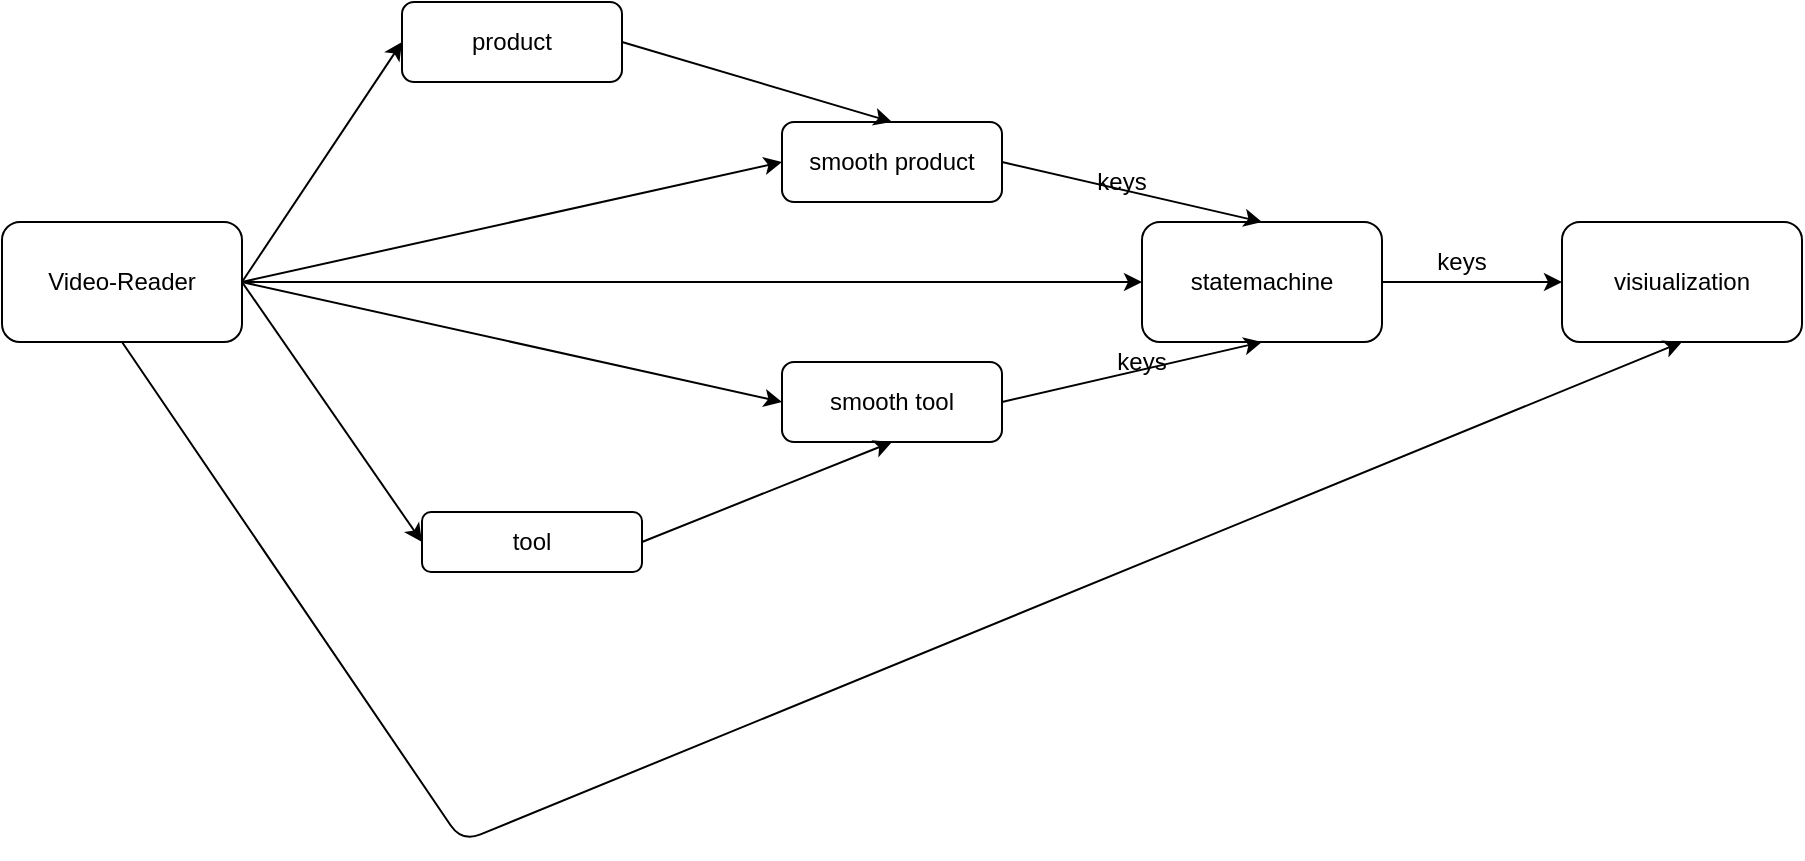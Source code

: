 <mxfile version="15.0.5" type="github">
  <diagram id="xtscK9WjyERpF1I-goba" name="Page-1">
    <mxGraphModel dx="1550" dy="832" grid="1" gridSize="10" guides="1" tooltips="1" connect="1" arrows="1" fold="1" page="1" pageScale="1" pageWidth="850" pageHeight="1100" math="0" shadow="0">
      <root>
        <mxCell id="0" />
        <mxCell id="1" parent="0" />
        <mxCell id="v2zS57Dw2yZGO_oqt7FS-2" value="Video-Reader" style="rounded=1;whiteSpace=wrap;html=1;" vertex="1" parent="1">
          <mxGeometry x="40" y="390" width="120" height="60" as="geometry" />
        </mxCell>
        <mxCell id="v2zS57Dw2yZGO_oqt7FS-3" value="" style="endArrow=classic;html=1;exitX=1;exitY=0.5;exitDx=0;exitDy=0;entryX=0;entryY=0.5;entryDx=0;entryDy=0;" edge="1" parent="1" source="v2zS57Dw2yZGO_oqt7FS-2" target="v2zS57Dw2yZGO_oqt7FS-4">
          <mxGeometry width="50" height="50" relative="1" as="geometry">
            <mxPoint x="80" y="450" as="sourcePoint" />
            <mxPoint x="280" y="370" as="targetPoint" />
          </mxGeometry>
        </mxCell>
        <mxCell id="v2zS57Dw2yZGO_oqt7FS-4" value="product" style="rounded=1;whiteSpace=wrap;html=1;" vertex="1" parent="1">
          <mxGeometry x="240" y="280" width="110" height="40" as="geometry" />
        </mxCell>
        <mxCell id="v2zS57Dw2yZGO_oqt7FS-5" value="" style="endArrow=classic;html=1;exitX=1;exitY=0.5;exitDx=0;exitDy=0;entryX=0;entryY=0.5;entryDx=0;entryDy=0;" edge="1" parent="1" source="v2zS57Dw2yZGO_oqt7FS-2" target="v2zS57Dw2yZGO_oqt7FS-6">
          <mxGeometry width="50" height="50" relative="1" as="geometry">
            <mxPoint x="80" y="450" as="sourcePoint" />
            <mxPoint x="240" y="420" as="targetPoint" />
          </mxGeometry>
        </mxCell>
        <mxCell id="v2zS57Dw2yZGO_oqt7FS-6" value="tool" style="rounded=1;whiteSpace=wrap;html=1;" vertex="1" parent="1">
          <mxGeometry x="250" y="535" width="110" height="30" as="geometry" />
        </mxCell>
        <mxCell id="v2zS57Dw2yZGO_oqt7FS-8" value="" style="endArrow=classic;html=1;exitX=1;exitY=0.5;exitDx=0;exitDy=0;entryX=0;entryY=0.5;entryDx=0;entryDy=0;" edge="1" parent="1" source="v2zS57Dw2yZGO_oqt7FS-2" target="v2zS57Dw2yZGO_oqt7FS-9">
          <mxGeometry width="50" height="50" relative="1" as="geometry">
            <mxPoint x="80" y="450" as="sourcePoint" />
            <mxPoint x="230" y="520" as="targetPoint" />
          </mxGeometry>
        </mxCell>
        <mxCell id="v2zS57Dw2yZGO_oqt7FS-9" value="smooth product" style="rounded=1;whiteSpace=wrap;html=1;" vertex="1" parent="1">
          <mxGeometry x="430" y="340" width="110" height="40" as="geometry" />
        </mxCell>
        <mxCell id="v2zS57Dw2yZGO_oqt7FS-10" value="" style="endArrow=classic;html=1;exitX=1;exitY=0.5;exitDx=0;exitDy=0;entryX=0.5;entryY=0;entryDx=0;entryDy=0;" edge="1" parent="1" source="v2zS57Dw2yZGO_oqt7FS-4" target="v2zS57Dw2yZGO_oqt7FS-9">
          <mxGeometry width="50" height="50" relative="1" as="geometry">
            <mxPoint x="80" y="450" as="sourcePoint" />
            <mxPoint x="130" y="400" as="targetPoint" />
          </mxGeometry>
        </mxCell>
        <mxCell id="v2zS57Dw2yZGO_oqt7FS-11" value="smooth tool" style="rounded=1;whiteSpace=wrap;html=1;" vertex="1" parent="1">
          <mxGeometry x="430" y="460" width="110" height="40" as="geometry" />
        </mxCell>
        <mxCell id="v2zS57Dw2yZGO_oqt7FS-12" value="" style="endArrow=classic;html=1;exitX=1;exitY=0.5;exitDx=0;exitDy=0;entryX=0.5;entryY=1;entryDx=0;entryDy=0;" edge="1" parent="1" source="v2zS57Dw2yZGO_oqt7FS-6" target="v2zS57Dw2yZGO_oqt7FS-11">
          <mxGeometry width="50" height="50" relative="1" as="geometry">
            <mxPoint x="80" y="450" as="sourcePoint" />
            <mxPoint x="130" y="400" as="targetPoint" />
          </mxGeometry>
        </mxCell>
        <mxCell id="v2zS57Dw2yZGO_oqt7FS-13" value="" style="endArrow=classic;html=1;exitX=1;exitY=0.5;exitDx=0;exitDy=0;entryX=0;entryY=0.5;entryDx=0;entryDy=0;" edge="1" parent="1" source="v2zS57Dw2yZGO_oqt7FS-2" target="v2zS57Dw2yZGO_oqt7FS-11">
          <mxGeometry width="50" height="50" relative="1" as="geometry">
            <mxPoint x="80" y="450" as="sourcePoint" />
            <mxPoint x="130" y="400" as="targetPoint" />
          </mxGeometry>
        </mxCell>
        <mxCell id="v2zS57Dw2yZGO_oqt7FS-14" value="statemachine" style="rounded=1;whiteSpace=wrap;html=1;" vertex="1" parent="1">
          <mxGeometry x="610" y="390" width="120" height="60" as="geometry" />
        </mxCell>
        <mxCell id="v2zS57Dw2yZGO_oqt7FS-15" value="" style="endArrow=classic;html=1;entryX=0;entryY=0.5;entryDx=0;entryDy=0;" edge="1" parent="1" target="v2zS57Dw2yZGO_oqt7FS-14">
          <mxGeometry width="50" height="50" relative="1" as="geometry">
            <mxPoint x="160" y="420" as="sourcePoint" />
            <mxPoint x="130" y="400" as="targetPoint" />
          </mxGeometry>
        </mxCell>
        <mxCell id="v2zS57Dw2yZGO_oqt7FS-16" value="" style="endArrow=classic;html=1;entryX=0.5;entryY=0;entryDx=0;entryDy=0;" edge="1" parent="1" target="v2zS57Dw2yZGO_oqt7FS-14">
          <mxGeometry width="50" height="50" relative="1" as="geometry">
            <mxPoint x="540" y="360" as="sourcePoint" />
            <mxPoint x="130" y="400" as="targetPoint" />
          </mxGeometry>
        </mxCell>
        <mxCell id="v2zS57Dw2yZGO_oqt7FS-17" value="" style="endArrow=classic;html=1;exitX=1;exitY=0.5;exitDx=0;exitDy=0;entryX=0.5;entryY=1;entryDx=0;entryDy=0;" edge="1" parent="1" source="v2zS57Dw2yZGO_oqt7FS-11" target="v2zS57Dw2yZGO_oqt7FS-14">
          <mxGeometry width="50" height="50" relative="1" as="geometry">
            <mxPoint x="80" y="450" as="sourcePoint" />
            <mxPoint x="130" y="400" as="targetPoint" />
          </mxGeometry>
        </mxCell>
        <mxCell id="v2zS57Dw2yZGO_oqt7FS-18" value="visiualization" style="rounded=1;whiteSpace=wrap;html=1;" vertex="1" parent="1">
          <mxGeometry x="820" y="390" width="120" height="60" as="geometry" />
        </mxCell>
        <mxCell id="v2zS57Dw2yZGO_oqt7FS-19" value="" style="endArrow=classic;html=1;exitX=1;exitY=0.5;exitDx=0;exitDy=0;entryX=0;entryY=0.5;entryDx=0;entryDy=0;" edge="1" parent="1" source="v2zS57Dw2yZGO_oqt7FS-14" target="v2zS57Dw2yZGO_oqt7FS-18">
          <mxGeometry width="50" height="50" relative="1" as="geometry">
            <mxPoint x="400" y="450" as="sourcePoint" />
            <mxPoint x="450" y="400" as="targetPoint" />
          </mxGeometry>
        </mxCell>
        <mxCell id="v2zS57Dw2yZGO_oqt7FS-20" value="keys" style="text;html=1;strokeColor=none;fillColor=none;align=center;verticalAlign=middle;whiteSpace=wrap;rounded=0;" vertex="1" parent="1">
          <mxGeometry x="750" y="400" width="40" height="20" as="geometry" />
        </mxCell>
        <mxCell id="v2zS57Dw2yZGO_oqt7FS-21" value="" style="endArrow=classic;html=1;exitX=0.5;exitY=1;exitDx=0;exitDy=0;entryX=0.5;entryY=1;entryDx=0;entryDy=0;" edge="1" parent="1" source="v2zS57Dw2yZGO_oqt7FS-2" target="v2zS57Dw2yZGO_oqt7FS-18">
          <mxGeometry width="50" height="50" relative="1" as="geometry">
            <mxPoint x="400" y="450" as="sourcePoint" />
            <mxPoint x="550" y="830" as="targetPoint" />
            <Array as="points">
              <mxPoint x="270" y="700" />
            </Array>
          </mxGeometry>
        </mxCell>
        <mxCell id="v2zS57Dw2yZGO_oqt7FS-22" value="keys" style="text;html=1;strokeColor=none;fillColor=none;align=center;verticalAlign=middle;whiteSpace=wrap;rounded=0;" vertex="1" parent="1">
          <mxGeometry x="580" y="360" width="40" height="20" as="geometry" />
        </mxCell>
        <mxCell id="v2zS57Dw2yZGO_oqt7FS-23" value="keys" style="text;html=1;strokeColor=none;fillColor=none;align=center;verticalAlign=middle;whiteSpace=wrap;rounded=0;" vertex="1" parent="1">
          <mxGeometry x="590" y="450" width="40" height="20" as="geometry" />
        </mxCell>
      </root>
    </mxGraphModel>
  </diagram>
</mxfile>
